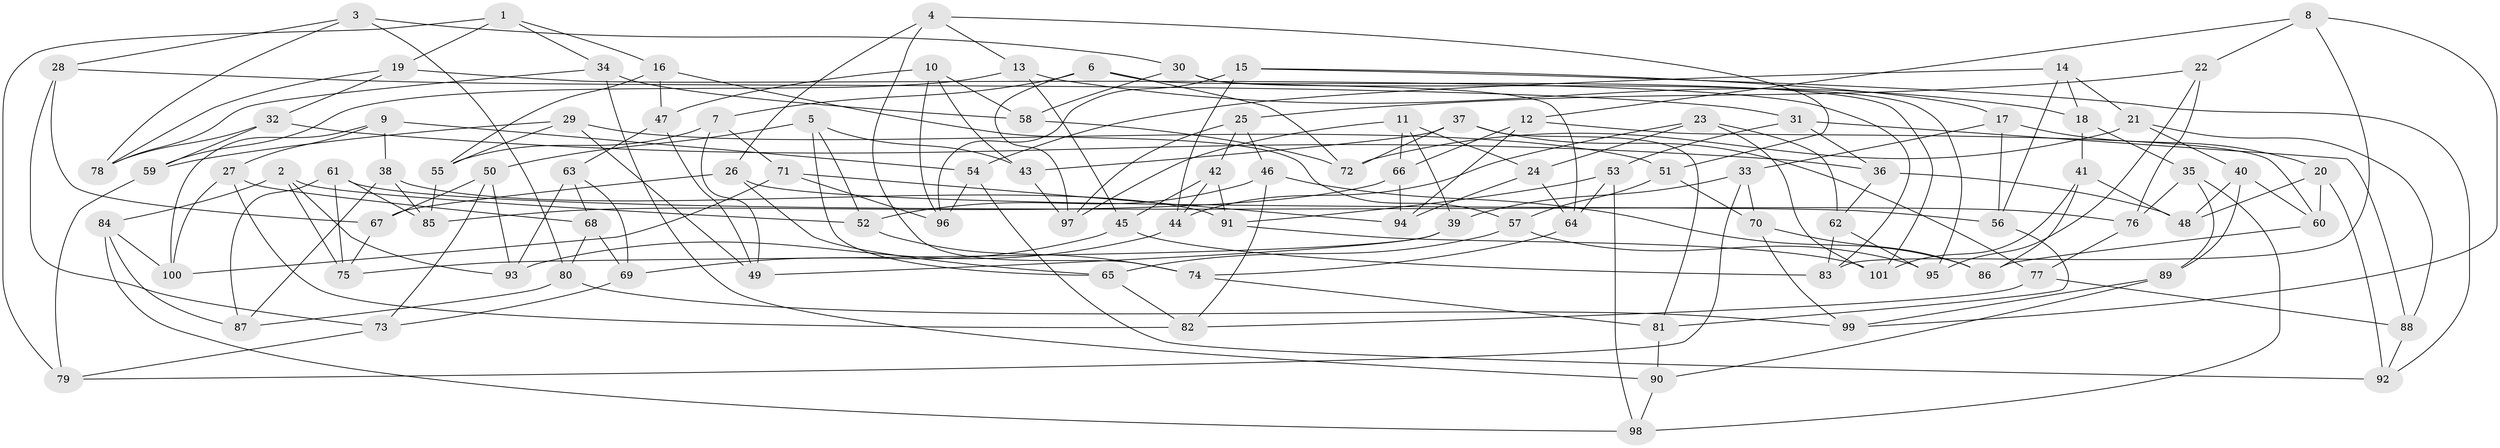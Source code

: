 // coarse degree distribution, {6: 0.38571428571428573, 4: 0.5571428571428572, 5: 0.05714285714285714}
// Generated by graph-tools (version 1.1) at 2025/24/03/03/25 07:24:30]
// undirected, 101 vertices, 202 edges
graph export_dot {
graph [start="1"]
  node [color=gray90,style=filled];
  1;
  2;
  3;
  4;
  5;
  6;
  7;
  8;
  9;
  10;
  11;
  12;
  13;
  14;
  15;
  16;
  17;
  18;
  19;
  20;
  21;
  22;
  23;
  24;
  25;
  26;
  27;
  28;
  29;
  30;
  31;
  32;
  33;
  34;
  35;
  36;
  37;
  38;
  39;
  40;
  41;
  42;
  43;
  44;
  45;
  46;
  47;
  48;
  49;
  50;
  51;
  52;
  53;
  54;
  55;
  56;
  57;
  58;
  59;
  60;
  61;
  62;
  63;
  64;
  65;
  66;
  67;
  68;
  69;
  70;
  71;
  72;
  73;
  74;
  75;
  76;
  77;
  78;
  79;
  80;
  81;
  82;
  83;
  84;
  85;
  86;
  87;
  88;
  89;
  90;
  91;
  92;
  93;
  94;
  95;
  96;
  97;
  98;
  99;
  100;
  101;
  1 -- 34;
  1 -- 16;
  1 -- 19;
  1 -- 79;
  2 -- 93;
  2 -- 52;
  2 -- 84;
  2 -- 75;
  3 -- 30;
  3 -- 28;
  3 -- 80;
  3 -- 78;
  4 -- 51;
  4 -- 74;
  4 -- 26;
  4 -- 13;
  5 -- 50;
  5 -- 65;
  5 -- 43;
  5 -- 52;
  6 -- 97;
  6 -- 101;
  6 -- 72;
  6 -- 7;
  7 -- 71;
  7 -- 55;
  7 -- 49;
  8 -- 83;
  8 -- 22;
  8 -- 12;
  8 -- 99;
  9 -- 27;
  9 -- 38;
  9 -- 100;
  9 -- 54;
  10 -- 43;
  10 -- 58;
  10 -- 96;
  10 -- 47;
  11 -- 66;
  11 -- 39;
  11 -- 24;
  11 -- 97;
  12 -- 94;
  12 -- 66;
  12 -- 60;
  13 -- 59;
  13 -- 45;
  13 -- 18;
  14 -- 21;
  14 -- 56;
  14 -- 54;
  14 -- 18;
  15 -- 44;
  15 -- 92;
  15 -- 17;
  15 -- 96;
  16 -- 55;
  16 -- 57;
  16 -- 47;
  17 -- 56;
  17 -- 33;
  17 -- 20;
  18 -- 41;
  18 -- 35;
  19 -- 78;
  19 -- 32;
  19 -- 83;
  20 -- 92;
  20 -- 60;
  20 -- 48;
  21 -- 72;
  21 -- 88;
  21 -- 40;
  22 -- 76;
  22 -- 95;
  22 -- 25;
  23 -- 101;
  23 -- 24;
  23 -- 44;
  23 -- 62;
  24 -- 64;
  24 -- 94;
  25 -- 97;
  25 -- 46;
  25 -- 42;
  26 -- 56;
  26 -- 67;
  26 -- 65;
  27 -- 68;
  27 -- 100;
  27 -- 82;
  28 -- 31;
  28 -- 73;
  28 -- 67;
  29 -- 49;
  29 -- 55;
  29 -- 51;
  29 -- 59;
  30 -- 64;
  30 -- 95;
  30 -- 58;
  31 -- 36;
  31 -- 88;
  31 -- 53;
  32 -- 78;
  32 -- 59;
  32 -- 36;
  33 -- 39;
  33 -- 79;
  33 -- 70;
  34 -- 58;
  34 -- 78;
  34 -- 90;
  35 -- 76;
  35 -- 89;
  35 -- 98;
  36 -- 62;
  36 -- 48;
  37 -- 81;
  37 -- 43;
  37 -- 77;
  37 -- 72;
  38 -- 91;
  38 -- 85;
  38 -- 87;
  39 -- 75;
  39 -- 49;
  40 -- 89;
  40 -- 48;
  40 -- 60;
  41 -- 48;
  41 -- 86;
  41 -- 101;
  42 -- 91;
  42 -- 44;
  42 -- 45;
  43 -- 97;
  44 -- 93;
  45 -- 83;
  45 -- 69;
  46 -- 82;
  46 -- 86;
  46 -- 52;
  47 -- 63;
  47 -- 49;
  50 -- 67;
  50 -- 93;
  50 -- 73;
  51 -- 70;
  51 -- 57;
  52 -- 74;
  53 -- 91;
  53 -- 64;
  53 -- 98;
  54 -- 92;
  54 -- 96;
  55 -- 85;
  56 -- 81;
  57 -- 65;
  57 -- 95;
  58 -- 72;
  59 -- 79;
  60 -- 86;
  61 -- 87;
  61 -- 85;
  61 -- 76;
  61 -- 75;
  62 -- 83;
  62 -- 95;
  63 -- 68;
  63 -- 69;
  63 -- 93;
  64 -- 74;
  65 -- 82;
  66 -- 85;
  66 -- 94;
  67 -- 75;
  68 -- 80;
  68 -- 69;
  69 -- 73;
  70 -- 86;
  70 -- 99;
  71 -- 94;
  71 -- 100;
  71 -- 96;
  73 -- 79;
  74 -- 81;
  76 -- 77;
  77 -- 82;
  77 -- 88;
  80 -- 99;
  80 -- 87;
  81 -- 90;
  84 -- 98;
  84 -- 87;
  84 -- 100;
  88 -- 92;
  89 -- 90;
  89 -- 99;
  90 -- 98;
  91 -- 101;
}
